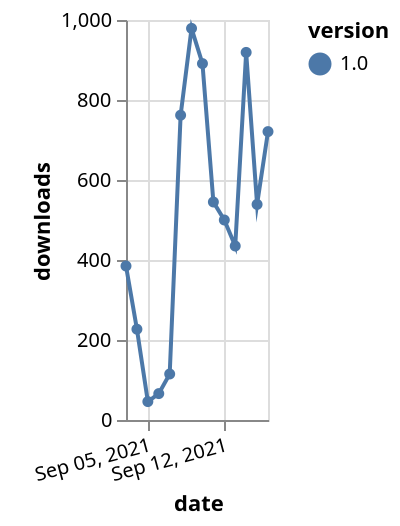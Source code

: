 {"$schema": "https://vega.github.io/schema/vega-lite/v5.json", "description": "A simple bar chart with embedded data.", "data": {"values": [{"date": "2021-09-03", "total": 150905, "delta": 385, "version": "1.0"}, {"date": "2021-09-04", "total": 151132, "delta": 227, "version": "1.0"}, {"date": "2021-09-05", "total": 151178, "delta": 46, "version": "1.0"}, {"date": "2021-09-06", "total": 151244, "delta": 66, "version": "1.0"}, {"date": "2021-09-07", "total": 151359, "delta": 115, "version": "1.0"}, {"date": "2021-09-08", "total": 152121, "delta": 762, "version": "1.0"}, {"date": "2021-09-09", "total": 153100, "delta": 979, "version": "1.0"}, {"date": "2021-09-10", "total": 153991, "delta": 891, "version": "1.0"}, {"date": "2021-09-11", "total": 154536, "delta": 545, "version": "1.0"}, {"date": "2021-09-12", "total": 155036, "delta": 500, "version": "1.0"}, {"date": "2021-09-13", "total": 155471, "delta": 435, "version": "1.0"}, {"date": "2021-09-14", "total": 156390, "delta": 919, "version": "1.0"}, {"date": "2021-09-15", "total": 156929, "delta": 539, "version": "1.0"}, {"date": "2021-09-16", "total": 157650, "delta": 721, "version": "1.0"}]}, "width": "container", "mark": {"type": "line", "point": {"filled": true}}, "encoding": {"x": {"field": "date", "type": "temporal", "timeUnit": "yearmonthdate", "title": "date", "axis": {"labelAngle": -15}}, "y": {"field": "delta", "type": "quantitative", "title": "downloads"}, "color": {"field": "version", "type": "nominal"}, "tooltip": {"field": "delta"}}}